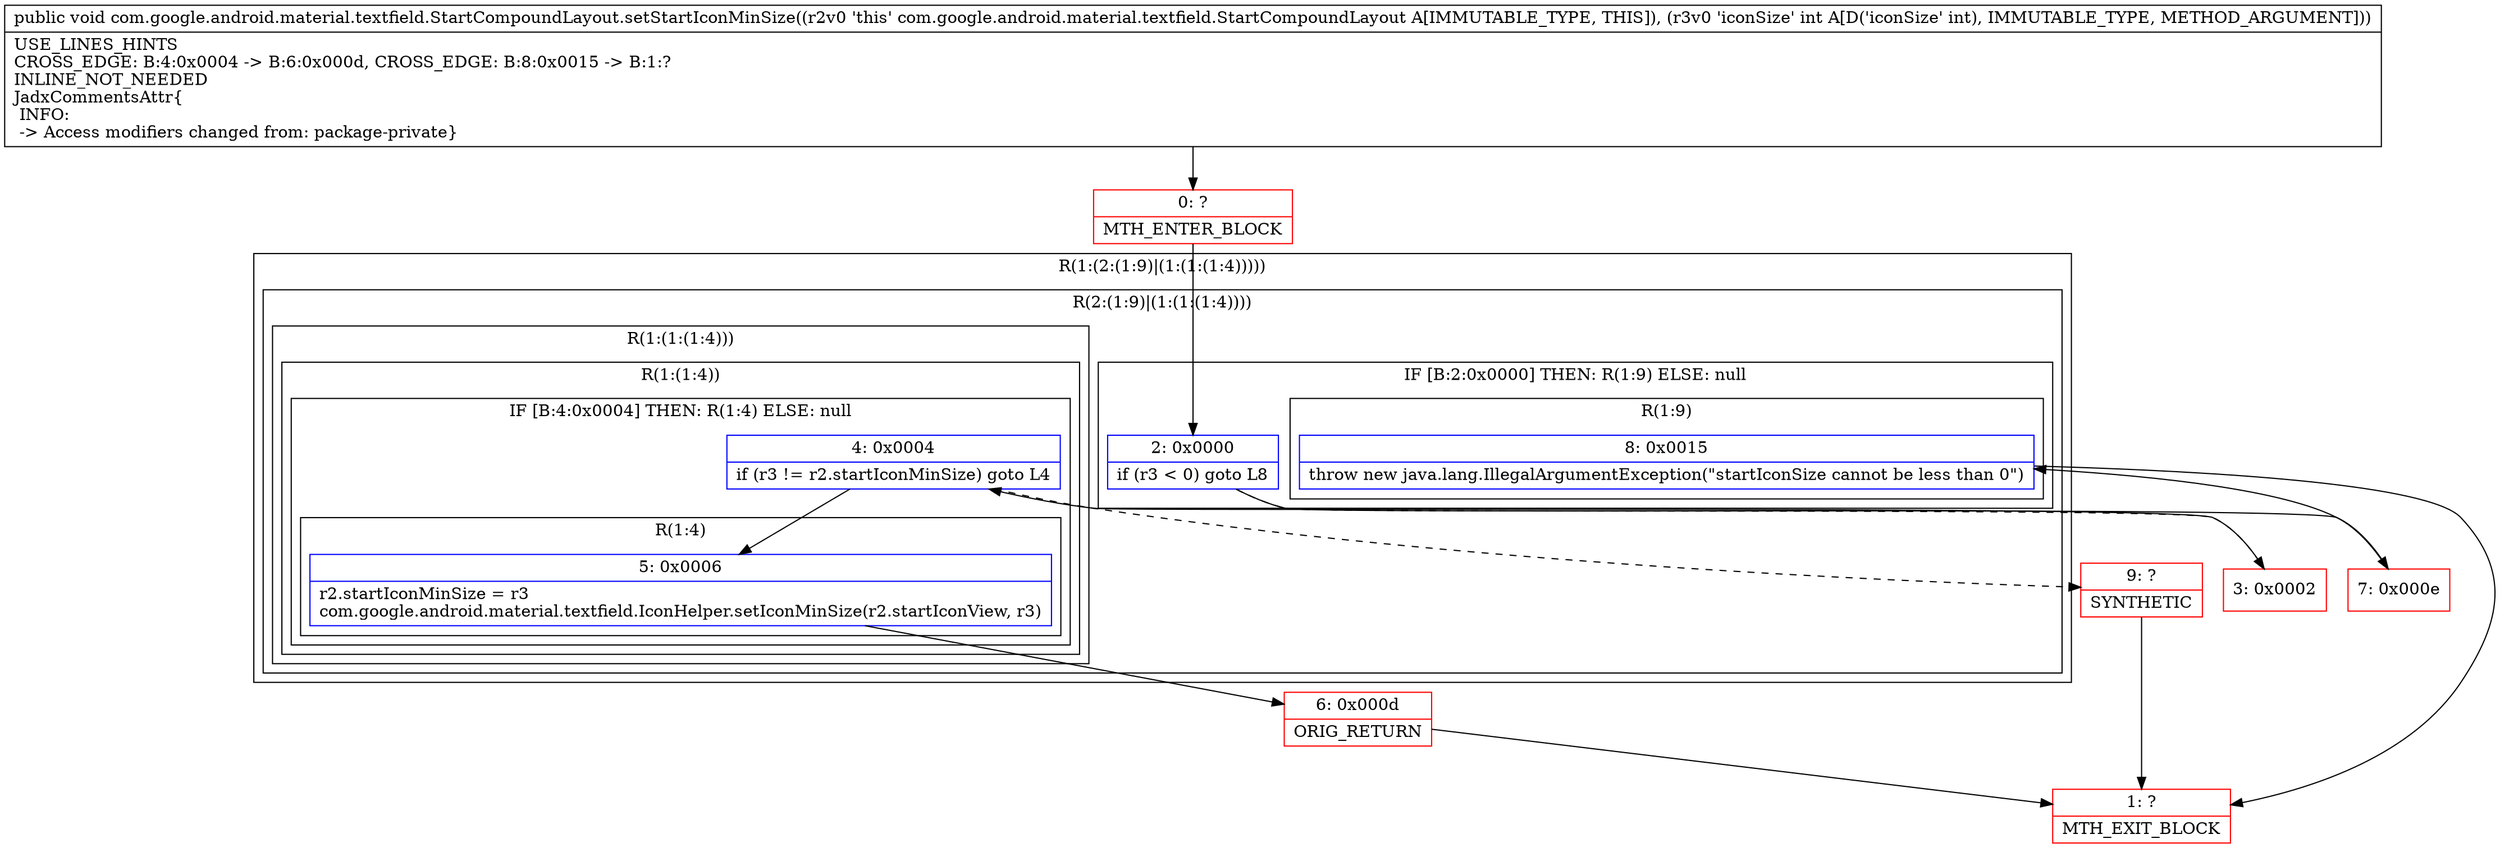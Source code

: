 digraph "CFG forcom.google.android.material.textfield.StartCompoundLayout.setStartIconMinSize(I)V" {
subgraph cluster_Region_1654636167 {
label = "R(1:(2:(1:9)|(1:(1:(1:4)))))";
node [shape=record,color=blue];
subgraph cluster_Region_1508961831 {
label = "R(2:(1:9)|(1:(1:(1:4))))";
node [shape=record,color=blue];
subgraph cluster_IfRegion_1240189258 {
label = "IF [B:2:0x0000] THEN: R(1:9) ELSE: null";
node [shape=record,color=blue];
Node_2 [shape=record,label="{2\:\ 0x0000|if (r3 \< 0) goto L8\l}"];
subgraph cluster_Region_1927599164 {
label = "R(1:9)";
node [shape=record,color=blue];
Node_8 [shape=record,label="{8\:\ 0x0015|throw new java.lang.IllegalArgumentException(\"startIconSize cannot be less than 0\")\l}"];
}
}
subgraph cluster_Region_1829779297 {
label = "R(1:(1:(1:4)))";
node [shape=record,color=blue];
subgraph cluster_Region_860847410 {
label = "R(1:(1:4))";
node [shape=record,color=blue];
subgraph cluster_IfRegion_611926920 {
label = "IF [B:4:0x0004] THEN: R(1:4) ELSE: null";
node [shape=record,color=blue];
Node_4 [shape=record,label="{4\:\ 0x0004|if (r3 != r2.startIconMinSize) goto L4\l}"];
subgraph cluster_Region_1885873679 {
label = "R(1:4)";
node [shape=record,color=blue];
Node_5 [shape=record,label="{5\:\ 0x0006|r2.startIconMinSize = r3\lcom.google.android.material.textfield.IconHelper.setIconMinSize(r2.startIconView, r3)\l}"];
}
}
}
}
}
}
Node_0 [shape=record,color=red,label="{0\:\ ?|MTH_ENTER_BLOCK\l}"];
Node_3 [shape=record,color=red,label="{3\:\ 0x0002}"];
Node_6 [shape=record,color=red,label="{6\:\ 0x000d|ORIG_RETURN\l}"];
Node_1 [shape=record,color=red,label="{1\:\ ?|MTH_EXIT_BLOCK\l}"];
Node_9 [shape=record,color=red,label="{9\:\ ?|SYNTHETIC\l}"];
Node_7 [shape=record,color=red,label="{7\:\ 0x000e}"];
MethodNode[shape=record,label="{public void com.google.android.material.textfield.StartCompoundLayout.setStartIconMinSize((r2v0 'this' com.google.android.material.textfield.StartCompoundLayout A[IMMUTABLE_TYPE, THIS]), (r3v0 'iconSize' int A[D('iconSize' int), IMMUTABLE_TYPE, METHOD_ARGUMENT]))  | USE_LINES_HINTS\lCROSS_EDGE: B:4:0x0004 \-\> B:6:0x000d, CROSS_EDGE: B:8:0x0015 \-\> B:1:?\lINLINE_NOT_NEEDED\lJadxCommentsAttr\{\l INFO: \l \-\> Access modifiers changed from: package\-private\}\l}"];
MethodNode -> Node_0;Node_2 -> Node_3[style=dashed];
Node_2 -> Node_7;
Node_8 -> Node_1;
Node_4 -> Node_5;
Node_4 -> Node_9[style=dashed];
Node_5 -> Node_6;
Node_0 -> Node_2;
Node_3 -> Node_4;
Node_6 -> Node_1;
Node_9 -> Node_1;
Node_7 -> Node_8;
}

